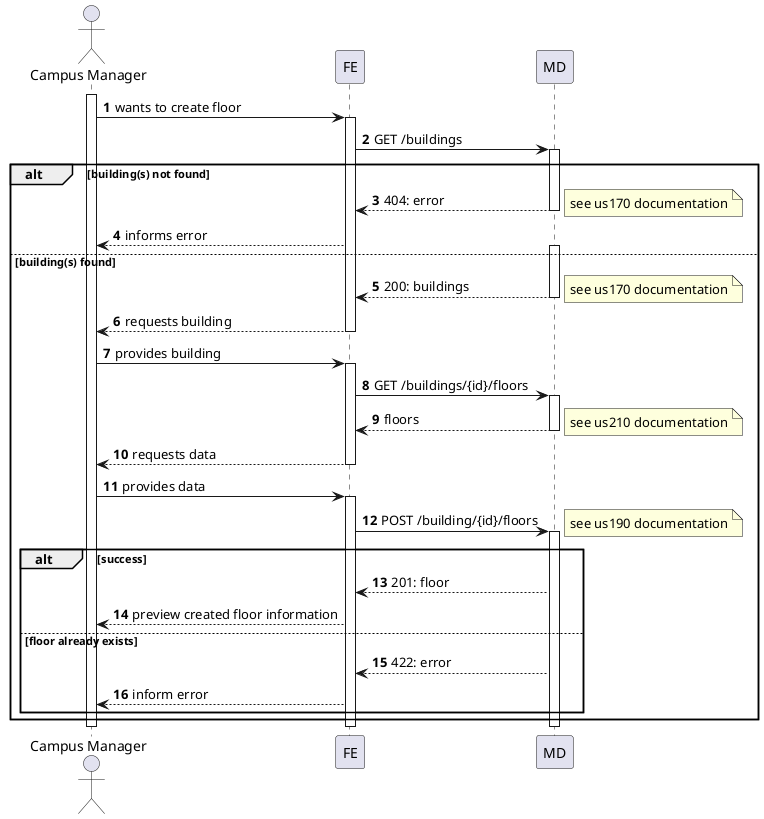 @startuml
autonumber

actor "Campus Manager" as usr

participant "FE" as ui

participant "MD" as md

activate usr
usr -> ui : wants to create floor
    activate ui
        ui -> md : GET /buildings
        alt building(s) not found
            activate md
                md --> ui : 404: error
                note right : see us170 documentation
            deactivate md
            ui --> usr : informs error
        else building(s) found
            activate md
                md --> ui : 200: buildings
                note right : see us170 documentation
            deactivate md
            ui --> usr : requests building
        deactivate ui

        usr -> ui : provides building
        activate ui
            ui -> md : GET /buildings/{id}/floors
            activate md
                md --> ui : floors
                note right : see us210 documentation
            deactivate md
            ui --> usr : requests data
        deactivate ui

        usr -> ui : provides data
        activate ui
            ui -> md : POST /building/{id}/floors
            activate md
            note right : see us190 documentation
                alt success
                    md --> ui : 201: floor
                    ui --> usr : preview created floor information
                else floor already exists
                    md --> ui : 422: error
                    ui --> usr : inform error
                end
        end
        deactivate md
    deactivate ui
deactivate usr
@enduml
